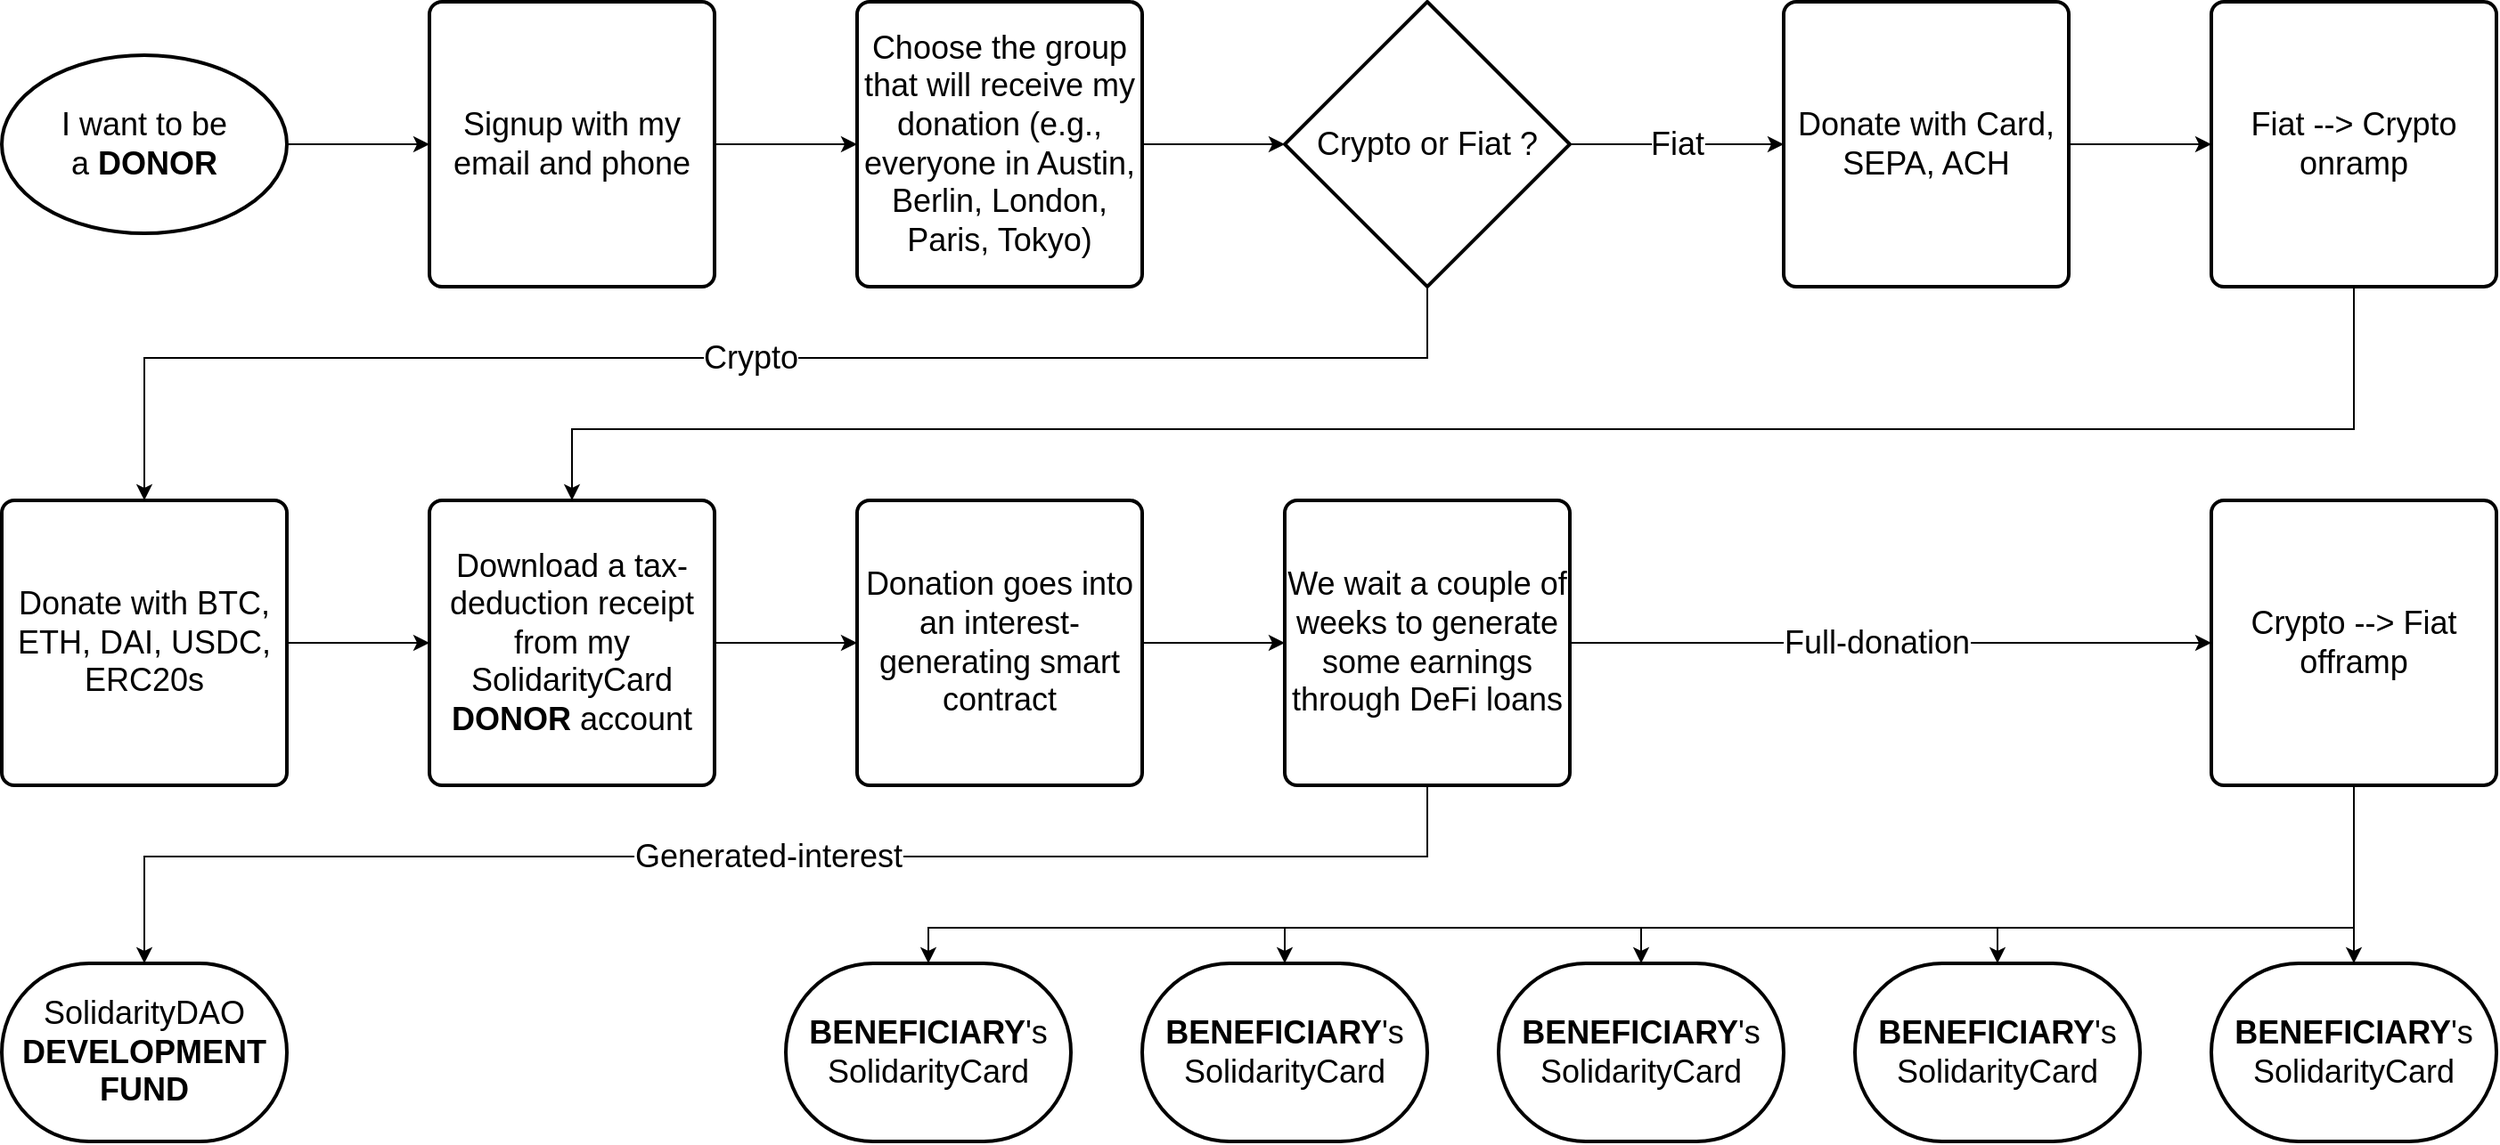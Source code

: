 <mxfile version="12.8.2" type="google"><diagram id="C5RBs43oDa-KdzZeNtuy" name="Page-1"><mxGraphModel dx="1720" dy="1038" grid="1" gridSize="10" guides="1" tooltips="1" connect="1" arrows="1" fold="1" page="1" pageScale="1" pageWidth="1600" pageHeight="900" math="0" shadow="0"><root><mxCell id="WIyWlLk6GJQsqaUBKTNV-0"/><mxCell id="WIyWlLk6GJQsqaUBKTNV-1" parent="WIyWlLk6GJQsqaUBKTNV-0"/><mxCell id="jl-ctW1CZzwCZrpfKcMk-42" style="edgeStyle=orthogonalEdgeStyle;rounded=0;orthogonalLoop=1;jettySize=auto;html=1;exitX=1;exitY=0.5;exitDx=0;exitDy=0;exitPerimeter=0;entryX=0;entryY=0.5;entryDx=0;entryDy=0;fontSize=18;" edge="1" parent="WIyWlLk6GJQsqaUBKTNV-1" source="jl-ctW1CZzwCZrpfKcMk-0" target="jl-ctW1CZzwCZrpfKcMk-8"><mxGeometry relative="1" as="geometry"/></mxCell><mxCell id="jl-ctW1CZzwCZrpfKcMk-0" value="&lt;font style=&quot;font-size: 18px&quot;&gt;I want to be a&amp;nbsp;&lt;b style=&quot;font-size: 18px&quot;&gt;DONOR&lt;/b&gt;&lt;/font&gt;" style="strokeWidth=2;html=1;shape=mxgraph.flowchart.start_1;whiteSpace=wrap;fontSize=18;" vertex="1" parent="WIyWlLk6GJQsqaUBKTNV-1"><mxGeometry x="80" y="150" width="160" height="100" as="geometry"/></mxCell><mxCell id="jl-ctW1CZzwCZrpfKcMk-52" value="" style="edgeStyle=orthogonalEdgeStyle;rounded=0;orthogonalLoop=1;jettySize=auto;html=1;fontSize=18;" edge="1" parent="WIyWlLk6GJQsqaUBKTNV-1" source="jl-ctW1CZzwCZrpfKcMk-8" target="jl-ctW1CZzwCZrpfKcMk-51"><mxGeometry relative="1" as="geometry"/></mxCell><mxCell id="jl-ctW1CZzwCZrpfKcMk-8" value="Signup with my email and phone" style="rounded=1;whiteSpace=wrap;html=1;absoluteArcSize=1;arcSize=14;strokeWidth=2;shadow=0;fontFamily=Helvetica;fontSize=18;" vertex="1" parent="WIyWlLk6GJQsqaUBKTNV-1"><mxGeometry x="320" y="120" width="160" height="160" as="geometry"/></mxCell><mxCell id="jl-ctW1CZzwCZrpfKcMk-53" style="edgeStyle=orthogonalEdgeStyle;rounded=0;orthogonalLoop=1;jettySize=auto;html=1;exitX=1;exitY=0.5;exitDx=0;exitDy=0;entryX=0;entryY=0.5;entryDx=0;entryDy=0;entryPerimeter=0;fontSize=18;" edge="1" parent="WIyWlLk6GJQsqaUBKTNV-1" source="jl-ctW1CZzwCZrpfKcMk-51" target="jl-ctW1CZzwCZrpfKcMk-12"><mxGeometry relative="1" as="geometry"/></mxCell><mxCell id="jl-ctW1CZzwCZrpfKcMk-51" value="Choose the group that will receive my donation (e.g., everyone in Austin, Berlin, London, Paris, Tokyo)" style="rounded=1;whiteSpace=wrap;html=1;absoluteArcSize=1;arcSize=14;strokeWidth=2;shadow=0;fontFamily=Helvetica;fontSize=18;" vertex="1" parent="WIyWlLk6GJQsqaUBKTNV-1"><mxGeometry x="560" y="120" width="160" height="160" as="geometry"/></mxCell><mxCell id="jl-ctW1CZzwCZrpfKcMk-21" value="Fiat" style="edgeStyle=orthogonalEdgeStyle;rounded=0;orthogonalLoop=1;jettySize=auto;html=1;exitX=1;exitY=0.5;exitDx=0;exitDy=0;exitPerimeter=0;entryX=0;entryY=0.5;entryDx=0;entryDy=0;fontSize=18;" edge="1" parent="WIyWlLk6GJQsqaUBKTNV-1" source="jl-ctW1CZzwCZrpfKcMk-12" target="jl-ctW1CZzwCZrpfKcMk-18"><mxGeometry relative="1" as="geometry"/></mxCell><mxCell id="jl-ctW1CZzwCZrpfKcMk-54" value="Crypto" style="edgeStyle=orthogonalEdgeStyle;rounded=0;orthogonalLoop=1;jettySize=auto;html=1;exitX=0.5;exitY=1;exitDx=0;exitDy=0;exitPerimeter=0;entryX=0.5;entryY=0;entryDx=0;entryDy=0;fontSize=18;" edge="1" parent="WIyWlLk6GJQsqaUBKTNV-1" source="jl-ctW1CZzwCZrpfKcMk-12" target="jl-ctW1CZzwCZrpfKcMk-22"><mxGeometry relative="1" as="geometry"><Array as="points"><mxPoint x="880" y="320"/><mxPoint x="160" y="320"/></Array></mxGeometry></mxCell><mxCell id="jl-ctW1CZzwCZrpfKcMk-12" value="Crypto or Fiat ?" style="strokeWidth=2;html=1;shape=mxgraph.flowchart.decision;whiteSpace=wrap;fontSize=18;" vertex="1" parent="WIyWlLk6GJQsqaUBKTNV-1"><mxGeometry x="800" y="120" width="160" height="160" as="geometry"/></mxCell><mxCell id="jl-ctW1CZzwCZrpfKcMk-44" value="" style="edgeStyle=orthogonalEdgeStyle;rounded=0;orthogonalLoop=1;jettySize=auto;html=1;fontSize=18;" edge="1" parent="WIyWlLk6GJQsqaUBKTNV-1" source="jl-ctW1CZzwCZrpfKcMk-18" target="jl-ctW1CZzwCZrpfKcMk-43"><mxGeometry relative="1" as="geometry"/></mxCell><mxCell id="jl-ctW1CZzwCZrpfKcMk-18" value="Donate with Card, SEPA, ACH" style="rounded=1;whiteSpace=wrap;html=1;absoluteArcSize=1;arcSize=14;strokeWidth=2;shadow=0;fontFamily=Helvetica;fontSize=18;" vertex="1" parent="WIyWlLk6GJQsqaUBKTNV-1"><mxGeometry x="1080" y="120" width="160" height="160" as="geometry"/></mxCell><mxCell id="jl-ctW1CZzwCZrpfKcMk-93" style="edgeStyle=orthogonalEdgeStyle;rounded=0;orthogonalLoop=1;jettySize=auto;html=1;exitX=0.5;exitY=1;exitDx=0;exitDy=0;entryX=0.5;entryY=0;entryDx=0;entryDy=0;fontSize=18;" edge="1" parent="WIyWlLk6GJQsqaUBKTNV-1" source="jl-ctW1CZzwCZrpfKcMk-43" target="jl-ctW1CZzwCZrpfKcMk-26"><mxGeometry relative="1" as="geometry"><Array as="points"><mxPoint x="1400" y="360"/><mxPoint x="400" y="360"/></Array></mxGeometry></mxCell><mxCell id="jl-ctW1CZzwCZrpfKcMk-43" value="Fiat --&amp;gt; Crypto onramp" style="rounded=1;whiteSpace=wrap;html=1;absoluteArcSize=1;arcSize=14;strokeWidth=2;shadow=0;fontFamily=Helvetica;fontSize=18;" vertex="1" parent="WIyWlLk6GJQsqaUBKTNV-1"><mxGeometry x="1320" y="120" width="160" height="160" as="geometry"/></mxCell><mxCell id="jl-ctW1CZzwCZrpfKcMk-27" value="" style="edgeStyle=orthogonalEdgeStyle;rounded=0;orthogonalLoop=1;jettySize=auto;html=1;fontSize=18;" edge="1" parent="WIyWlLk6GJQsqaUBKTNV-1" source="jl-ctW1CZzwCZrpfKcMk-22" target="jl-ctW1CZzwCZrpfKcMk-26"><mxGeometry relative="1" as="geometry"/></mxCell><mxCell id="jl-ctW1CZzwCZrpfKcMk-22" value="Donate with BTC, ETH, DAI, USDC, ERC20s" style="rounded=1;whiteSpace=wrap;html=1;absoluteArcSize=1;arcSize=14;strokeWidth=2;shadow=0;fontFamily=Helvetica;fontSize=18;" vertex="1" parent="WIyWlLk6GJQsqaUBKTNV-1"><mxGeometry x="80" y="400" width="160" height="160" as="geometry"/></mxCell><mxCell id="jl-ctW1CZzwCZrpfKcMk-48" value="" style="edgeStyle=orthogonalEdgeStyle;rounded=0;orthogonalLoop=1;jettySize=auto;html=1;fontSize=18;" edge="1" parent="WIyWlLk6GJQsqaUBKTNV-1" source="jl-ctW1CZzwCZrpfKcMk-26" target="jl-ctW1CZzwCZrpfKcMk-47"><mxGeometry relative="1" as="geometry"/></mxCell><mxCell id="jl-ctW1CZzwCZrpfKcMk-26" value="Download a tax-deduction receipt from my SolidarityCard &lt;b&gt;DONOR&lt;/b&gt; account" style="rounded=1;whiteSpace=wrap;html=1;absoluteArcSize=1;arcSize=14;strokeWidth=2;shadow=0;fontFamily=Helvetica;fontSize=18;" vertex="1" parent="WIyWlLk6GJQsqaUBKTNV-1"><mxGeometry x="320" y="400" width="160" height="160" as="geometry"/></mxCell><mxCell id="jl-ctW1CZzwCZrpfKcMk-50" value="" style="edgeStyle=orthogonalEdgeStyle;rounded=0;orthogonalLoop=1;jettySize=auto;html=1;fontSize=18;" edge="1" parent="WIyWlLk6GJQsqaUBKTNV-1" source="jl-ctW1CZzwCZrpfKcMk-47" target="jl-ctW1CZzwCZrpfKcMk-49"><mxGeometry relative="1" as="geometry"/></mxCell><mxCell id="jl-ctW1CZzwCZrpfKcMk-47" value="Donation goes into an interest-generating smart contract" style="rounded=1;whiteSpace=wrap;html=1;absoluteArcSize=1;arcSize=14;strokeWidth=2;shadow=0;fontFamily=Helvetica;fontSize=18;" vertex="1" parent="WIyWlLk6GJQsqaUBKTNV-1"><mxGeometry x="560" y="400" width="160" height="160" as="geometry"/></mxCell><mxCell id="jl-ctW1CZzwCZrpfKcMk-56" value="" style="edgeStyle=orthogonalEdgeStyle;rounded=0;orthogonalLoop=1;jettySize=auto;html=1;fontSize=18;" edge="1" parent="WIyWlLk6GJQsqaUBKTNV-1" source="jl-ctW1CZzwCZrpfKcMk-49" target="jl-ctW1CZzwCZrpfKcMk-55"><mxGeometry relative="1" as="geometry"/></mxCell><mxCell id="jl-ctW1CZzwCZrpfKcMk-64" value="Full-donation" style="text;html=1;align=center;verticalAlign=middle;resizable=0;points=[];labelBackgroundColor=#ffffff;fontSize=18;" vertex="1" connectable="0" parent="jl-ctW1CZzwCZrpfKcMk-56"><mxGeometry x="-0.045" relative="1" as="geometry"><mxPoint as="offset"/></mxGeometry></mxCell><mxCell id="jl-ctW1CZzwCZrpfKcMk-62" value="Generated-interest" style="edgeStyle=orthogonalEdgeStyle;rounded=0;orthogonalLoop=1;jettySize=auto;html=1;exitX=0.5;exitY=1;exitDx=0;exitDy=0;entryX=0.5;entryY=0;entryDx=0;entryDy=0;entryPerimeter=0;fontSize=18;" edge="1" parent="WIyWlLk6GJQsqaUBKTNV-1" source="jl-ctW1CZzwCZrpfKcMk-49" target="jl-ctW1CZzwCZrpfKcMk-61"><mxGeometry relative="1" as="geometry"><Array as="points"><mxPoint x="880" y="600"/><mxPoint x="160" y="600"/></Array></mxGeometry></mxCell><mxCell id="jl-ctW1CZzwCZrpfKcMk-49" value="We wait a couple of weeks to generate some earnings through DeFi loans" style="rounded=1;whiteSpace=wrap;html=1;absoluteArcSize=1;arcSize=14;strokeWidth=2;shadow=0;fontFamily=Helvetica;fontSize=18;" vertex="1" parent="WIyWlLk6GJQsqaUBKTNV-1"><mxGeometry x="800" y="400" width="160" height="160" as="geometry"/></mxCell><mxCell id="jl-ctW1CZzwCZrpfKcMk-85" style="edgeStyle=orthogonalEdgeStyle;rounded=0;orthogonalLoop=1;jettySize=auto;html=1;exitX=0.5;exitY=1;exitDx=0;exitDy=0;entryX=0.5;entryY=0;entryDx=0;entryDy=0;entryPerimeter=0;fontSize=18;" edge="1" parent="WIyWlLk6GJQsqaUBKTNV-1" source="jl-ctW1CZzwCZrpfKcMk-55" target="jl-ctW1CZzwCZrpfKcMk-69"><mxGeometry relative="1" as="geometry"/></mxCell><mxCell id="jl-ctW1CZzwCZrpfKcMk-86" style="edgeStyle=orthogonalEdgeStyle;rounded=0;orthogonalLoop=1;jettySize=auto;html=1;exitX=0.5;exitY=1;exitDx=0;exitDy=0;entryX=0.5;entryY=0;entryDx=0;entryDy=0;entryPerimeter=0;fontSize=18;" edge="1" parent="WIyWlLk6GJQsqaUBKTNV-1" source="jl-ctW1CZzwCZrpfKcMk-55" target="jl-ctW1CZzwCZrpfKcMk-68"><mxGeometry relative="1" as="geometry"><Array as="points"><mxPoint x="1360" y="640"/><mxPoint x="1160" y="640"/></Array></mxGeometry></mxCell><mxCell id="jl-ctW1CZzwCZrpfKcMk-87" style="edgeStyle=orthogonalEdgeStyle;rounded=0;orthogonalLoop=1;jettySize=auto;html=1;exitX=0.5;exitY=1;exitDx=0;exitDy=0;entryX=0.5;entryY=0;entryDx=0;entryDy=0;entryPerimeter=0;fontSize=18;" edge="1" parent="WIyWlLk6GJQsqaUBKTNV-1" source="jl-ctW1CZzwCZrpfKcMk-55" target="jl-ctW1CZzwCZrpfKcMk-67"><mxGeometry relative="1" as="geometry"><Array as="points"><mxPoint x="1360" y="640"/><mxPoint x="960" y="640"/></Array></mxGeometry></mxCell><mxCell id="jl-ctW1CZzwCZrpfKcMk-88" style="edgeStyle=orthogonalEdgeStyle;rounded=0;orthogonalLoop=1;jettySize=auto;html=1;exitX=0.5;exitY=1;exitDx=0;exitDy=0;entryX=0.5;entryY=0;entryDx=0;entryDy=0;entryPerimeter=0;fontSize=18;" edge="1" parent="WIyWlLk6GJQsqaUBKTNV-1" source="jl-ctW1CZzwCZrpfKcMk-55" target="jl-ctW1CZzwCZrpfKcMk-66"><mxGeometry relative="1" as="geometry"><Array as="points"><mxPoint x="1360" y="640"/><mxPoint x="760" y="640"/></Array></mxGeometry></mxCell><mxCell id="jl-ctW1CZzwCZrpfKcMk-89" style="edgeStyle=orthogonalEdgeStyle;rounded=0;orthogonalLoop=1;jettySize=auto;html=1;exitX=0.5;exitY=1;exitDx=0;exitDy=0;entryX=0.5;entryY=0;entryDx=0;entryDy=0;entryPerimeter=0;fontSize=18;" edge="1" parent="WIyWlLk6GJQsqaUBKTNV-1" source="jl-ctW1CZzwCZrpfKcMk-55" target="jl-ctW1CZzwCZrpfKcMk-36"><mxGeometry relative="1" as="geometry"><Array as="points"><mxPoint x="1360" y="640"/><mxPoint x="560" y="640"/></Array></mxGeometry></mxCell><mxCell id="jl-ctW1CZzwCZrpfKcMk-55" value="Crypto --&amp;gt; Fiat offramp" style="rounded=1;whiteSpace=wrap;html=1;absoluteArcSize=1;arcSize=14;strokeWidth=2;shadow=0;fontFamily=Helvetica;fontSize=18;" vertex="1" parent="WIyWlLk6GJQsqaUBKTNV-1"><mxGeometry x="1320" y="400" width="160" height="160" as="geometry"/></mxCell><mxCell id="jl-ctW1CZzwCZrpfKcMk-36" value="&lt;b&gt;BENEFICIARY&lt;/b&gt;'s SolidarityCard" style="strokeWidth=2;html=1;shape=mxgraph.flowchart.terminator;whiteSpace=wrap;fontSize=18;" vertex="1" parent="WIyWlLk6GJQsqaUBKTNV-1"><mxGeometry x="520" y="660" width="160" height="100" as="geometry"/></mxCell><mxCell id="jl-ctW1CZzwCZrpfKcMk-61" value="SolidarityDAO &lt;b&gt;DEVELOPMENT FUND&lt;/b&gt;" style="strokeWidth=2;html=1;shape=mxgraph.flowchart.terminator;whiteSpace=wrap;fontSize=18;" vertex="1" parent="WIyWlLk6GJQsqaUBKTNV-1"><mxGeometry x="80" y="660" width="160" height="100" as="geometry"/></mxCell><mxCell id="jl-ctW1CZzwCZrpfKcMk-66" value="&lt;b&gt;BENEFICIARY&lt;/b&gt;'s SolidarityCard" style="strokeWidth=2;html=1;shape=mxgraph.flowchart.terminator;whiteSpace=wrap;fontSize=18;" vertex="1" parent="WIyWlLk6GJQsqaUBKTNV-1"><mxGeometry x="720" y="660" width="160" height="100" as="geometry"/></mxCell><mxCell id="jl-ctW1CZzwCZrpfKcMk-67" value="&lt;b&gt;BENEFICIARY&lt;/b&gt;'s SolidarityCard" style="strokeWidth=2;html=1;shape=mxgraph.flowchart.terminator;whiteSpace=wrap;fontSize=18;" vertex="1" parent="WIyWlLk6GJQsqaUBKTNV-1"><mxGeometry x="920" y="660" width="160" height="100" as="geometry"/></mxCell><mxCell id="jl-ctW1CZzwCZrpfKcMk-68" value="&lt;b&gt;BENEFICIARY&lt;/b&gt;'s SolidarityCard" style="strokeWidth=2;html=1;shape=mxgraph.flowchart.terminator;whiteSpace=wrap;fontSize=18;" vertex="1" parent="WIyWlLk6GJQsqaUBKTNV-1"><mxGeometry x="1120" y="660" width="160" height="100" as="geometry"/></mxCell><mxCell id="jl-ctW1CZzwCZrpfKcMk-69" value="&lt;b&gt;BENEFICIARY&lt;/b&gt;'s SolidarityCard" style="strokeWidth=2;html=1;shape=mxgraph.flowchart.terminator;whiteSpace=wrap;fontSize=18;" vertex="1" parent="WIyWlLk6GJQsqaUBKTNV-1"><mxGeometry x="1320" y="660" width="160" height="100" as="geometry"/></mxCell></root></mxGraphModel></diagram></mxfile>